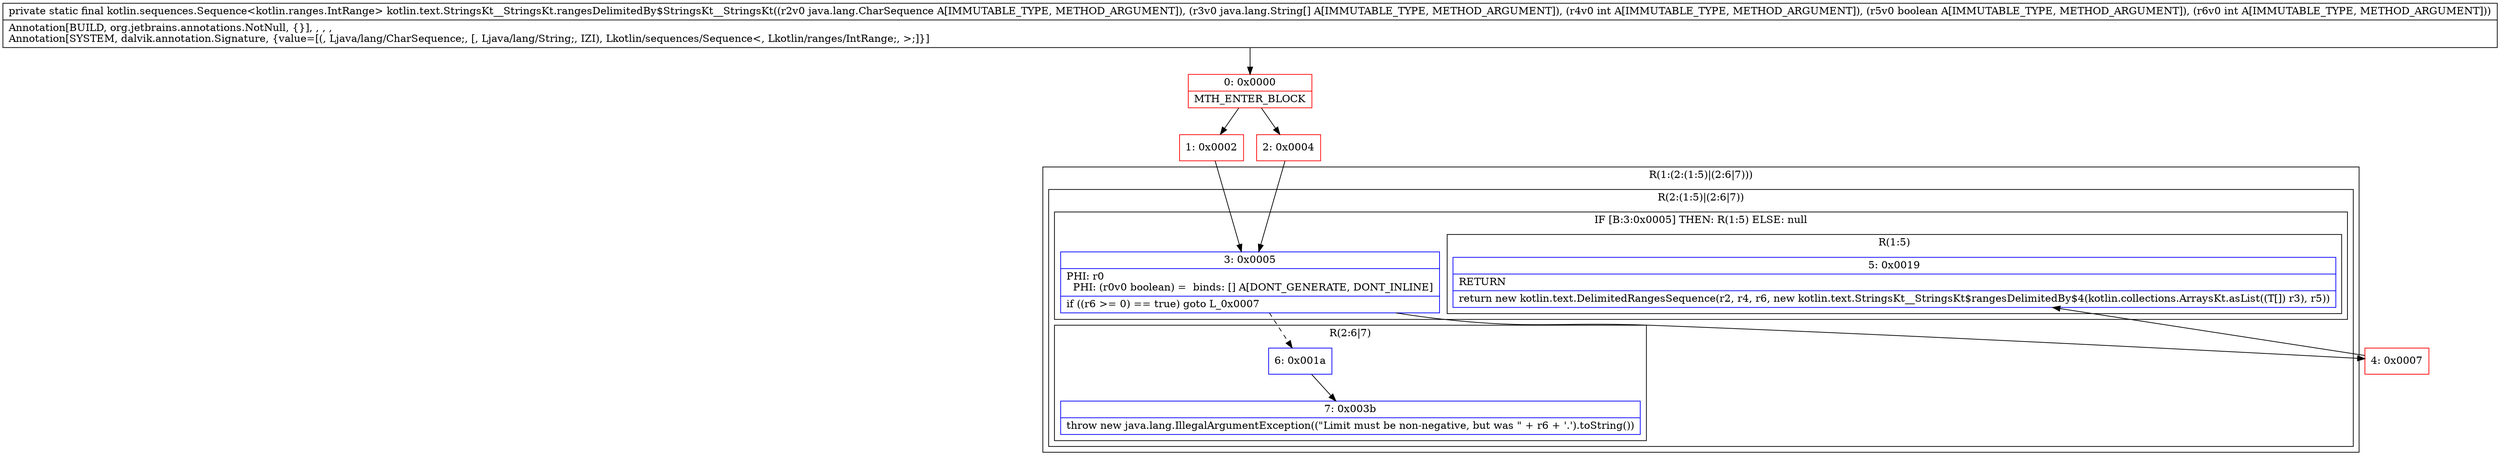digraph "CFG forkotlin.text.StringsKt__StringsKt.rangesDelimitedBy$StringsKt__StringsKt(Ljava\/lang\/CharSequence;[Ljava\/lang\/String;IZI)Lkotlin\/sequences\/Sequence;" {
subgraph cluster_Region_1823049229 {
label = "R(1:(2:(1:5)|(2:6|7)))";
node [shape=record,color=blue];
subgraph cluster_Region_522318535 {
label = "R(2:(1:5)|(2:6|7))";
node [shape=record,color=blue];
subgraph cluster_IfRegion_756443881 {
label = "IF [B:3:0x0005] THEN: R(1:5) ELSE: null";
node [shape=record,color=blue];
Node_3 [shape=record,label="{3\:\ 0x0005|PHI: r0 \l  PHI: (r0v0 boolean) =  binds: [] A[DONT_GENERATE, DONT_INLINE]\l|if ((r6 \>= 0) == true) goto L_0x0007\l}"];
subgraph cluster_Region_1447772676 {
label = "R(1:5)";
node [shape=record,color=blue];
Node_5 [shape=record,label="{5\:\ 0x0019|RETURN\l|return new kotlin.text.DelimitedRangesSequence(r2, r4, r6, new kotlin.text.StringsKt__StringsKt$rangesDelimitedBy$4(kotlin.collections.ArraysKt.asList((T[]) r3), r5))\l}"];
}
}
subgraph cluster_Region_1995587374 {
label = "R(2:6|7)";
node [shape=record,color=blue];
Node_6 [shape=record,label="{6\:\ 0x001a}"];
Node_7 [shape=record,label="{7\:\ 0x003b|throw new java.lang.IllegalArgumentException((\"Limit must be non\-negative, but was \" + r6 + '.').toString())\l}"];
}
}
}
Node_0 [shape=record,color=red,label="{0\:\ 0x0000|MTH_ENTER_BLOCK\l}"];
Node_1 [shape=record,color=red,label="{1\:\ 0x0002}"];
Node_2 [shape=record,color=red,label="{2\:\ 0x0004}"];
Node_4 [shape=record,color=red,label="{4\:\ 0x0007}"];
MethodNode[shape=record,label="{private static final kotlin.sequences.Sequence\<kotlin.ranges.IntRange\> kotlin.text.StringsKt__StringsKt.rangesDelimitedBy$StringsKt__StringsKt((r2v0 java.lang.CharSequence A[IMMUTABLE_TYPE, METHOD_ARGUMENT]), (r3v0 java.lang.String[] A[IMMUTABLE_TYPE, METHOD_ARGUMENT]), (r4v0 int A[IMMUTABLE_TYPE, METHOD_ARGUMENT]), (r5v0 boolean A[IMMUTABLE_TYPE, METHOD_ARGUMENT]), (r6v0 int A[IMMUTABLE_TYPE, METHOD_ARGUMENT]))  | Annotation[BUILD, org.jetbrains.annotations.NotNull, \{\}], , , , \lAnnotation[SYSTEM, dalvik.annotation.Signature, \{value=[(, Ljava\/lang\/CharSequence;, [, Ljava\/lang\/String;, IZI), Lkotlin\/sequences\/Sequence\<, Lkotlin\/ranges\/IntRange;, \>;]\}]\l}"];
MethodNode -> Node_0;
Node_3 -> Node_4;
Node_3 -> Node_6[style=dashed];
Node_6 -> Node_7;
Node_0 -> Node_1;
Node_0 -> Node_2;
Node_1 -> Node_3;
Node_2 -> Node_3;
Node_4 -> Node_5;
}

